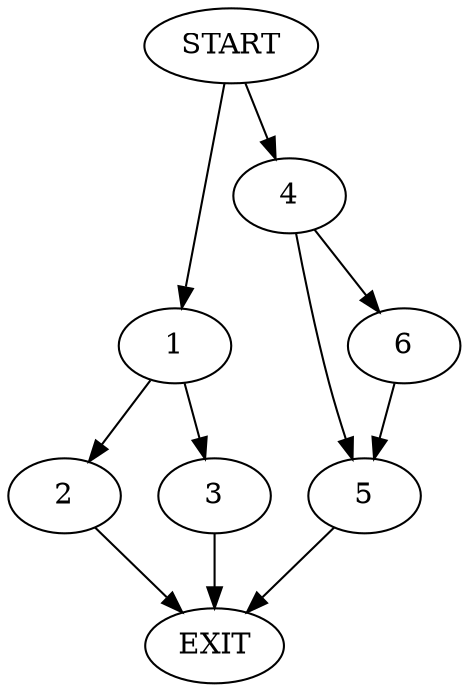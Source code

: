 digraph {
0 [label="START"]
7 [label="EXIT"]
0 -> 1
1 -> 2
1 -> 3
2 -> 7
3 -> 7
0 -> 4
4 -> 5
4 -> 6
6 -> 5
5 -> 7
}
